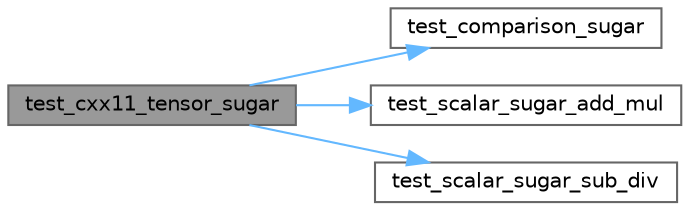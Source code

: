 digraph "test_cxx11_tensor_sugar"
{
 // LATEX_PDF_SIZE
  bgcolor="transparent";
  edge [fontname=Helvetica,fontsize=10,labelfontname=Helvetica,labelfontsize=10];
  node [fontname=Helvetica,fontsize=10,shape=box,height=0.2,width=0.4];
  rankdir="LR";
  Node1 [id="Node000001",label="test_cxx11_tensor_sugar",height=0.2,width=0.4,color="gray40", fillcolor="grey60", style="filled", fontcolor="black",tooltip=" "];
  Node1 -> Node2 [id="edge1_Node000001_Node000002",color="steelblue1",style="solid",tooltip=" "];
  Node2 [id="Node000002",label="test_comparison_sugar",height=0.2,width=0.4,color="grey40", fillcolor="white", style="filled",URL="$cxx11__tensor__sugar_8cpp.html#abced9549ebfbf31379781a81b6a3ee5b",tooltip=" "];
  Node1 -> Node3 [id="edge2_Node000001_Node000003",color="steelblue1",style="solid",tooltip=" "];
  Node3 [id="Node000003",label="test_scalar_sugar_add_mul",height=0.2,width=0.4,color="grey40", fillcolor="white", style="filled",URL="$cxx11__tensor__sugar_8cpp.html#aa848abfdb0054dd6201a98818dc38eb9",tooltip=" "];
  Node1 -> Node4 [id="edge3_Node000001_Node000004",color="steelblue1",style="solid",tooltip=" "];
  Node4 [id="Node000004",label="test_scalar_sugar_sub_div",height=0.2,width=0.4,color="grey40", fillcolor="white", style="filled",URL="$cxx11__tensor__sugar_8cpp.html#a7ab08e11d663592efd05a70c5275b7c1",tooltip=" "];
}
